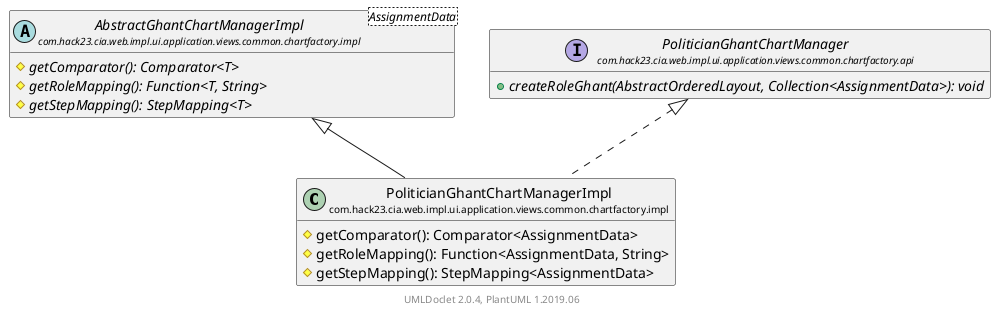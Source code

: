 @startuml
    set namespaceSeparator none
    hide empty fields
    hide empty methods

    class "<size:14>PoliticianGhantChartManagerImpl\n<size:10>com.hack23.cia.web.impl.ui.application.views.common.chartfactory.impl" as com.hack23.cia.web.impl.ui.application.views.common.chartfactory.impl.PoliticianGhantChartManagerImpl [[PoliticianGhantChartManagerImpl.html]] {
        #getComparator(): Comparator<AssignmentData>
        #getRoleMapping(): Function<AssignmentData, String>
        #getStepMapping(): StepMapping<AssignmentData>
    }

    abstract class "<size:14>AbstractGhantChartManagerImpl\n<size:10>com.hack23.cia.web.impl.ui.application.views.common.chartfactory.impl" as com.hack23.cia.web.impl.ui.application.views.common.chartfactory.impl.AbstractGhantChartManagerImpl<AssignmentData> [[AbstractGhantChartManagerImpl.html]] {
        {abstract} #getComparator(): Comparator<T>
        {abstract} #getRoleMapping(): Function<T, String>
        {abstract} #getStepMapping(): StepMapping<T>
    }
    interface "<size:14>PoliticianGhantChartManager\n<size:10>com.hack23.cia.web.impl.ui.application.views.common.chartfactory.api" as com.hack23.cia.web.impl.ui.application.views.common.chartfactory.api.PoliticianGhantChartManager [[../api/PoliticianGhantChartManager.html]] {
        {abstract} +createRoleGhant(AbstractOrderedLayout, Collection<AssignmentData>): void
    }

    com.hack23.cia.web.impl.ui.application.views.common.chartfactory.impl.AbstractGhantChartManagerImpl <|-- com.hack23.cia.web.impl.ui.application.views.common.chartfactory.impl.PoliticianGhantChartManagerImpl
    com.hack23.cia.web.impl.ui.application.views.common.chartfactory.api.PoliticianGhantChartManager <|.. com.hack23.cia.web.impl.ui.application.views.common.chartfactory.impl.PoliticianGhantChartManagerImpl

    center footer UMLDoclet 2.0.4, PlantUML 1.2019.06
@enduml
